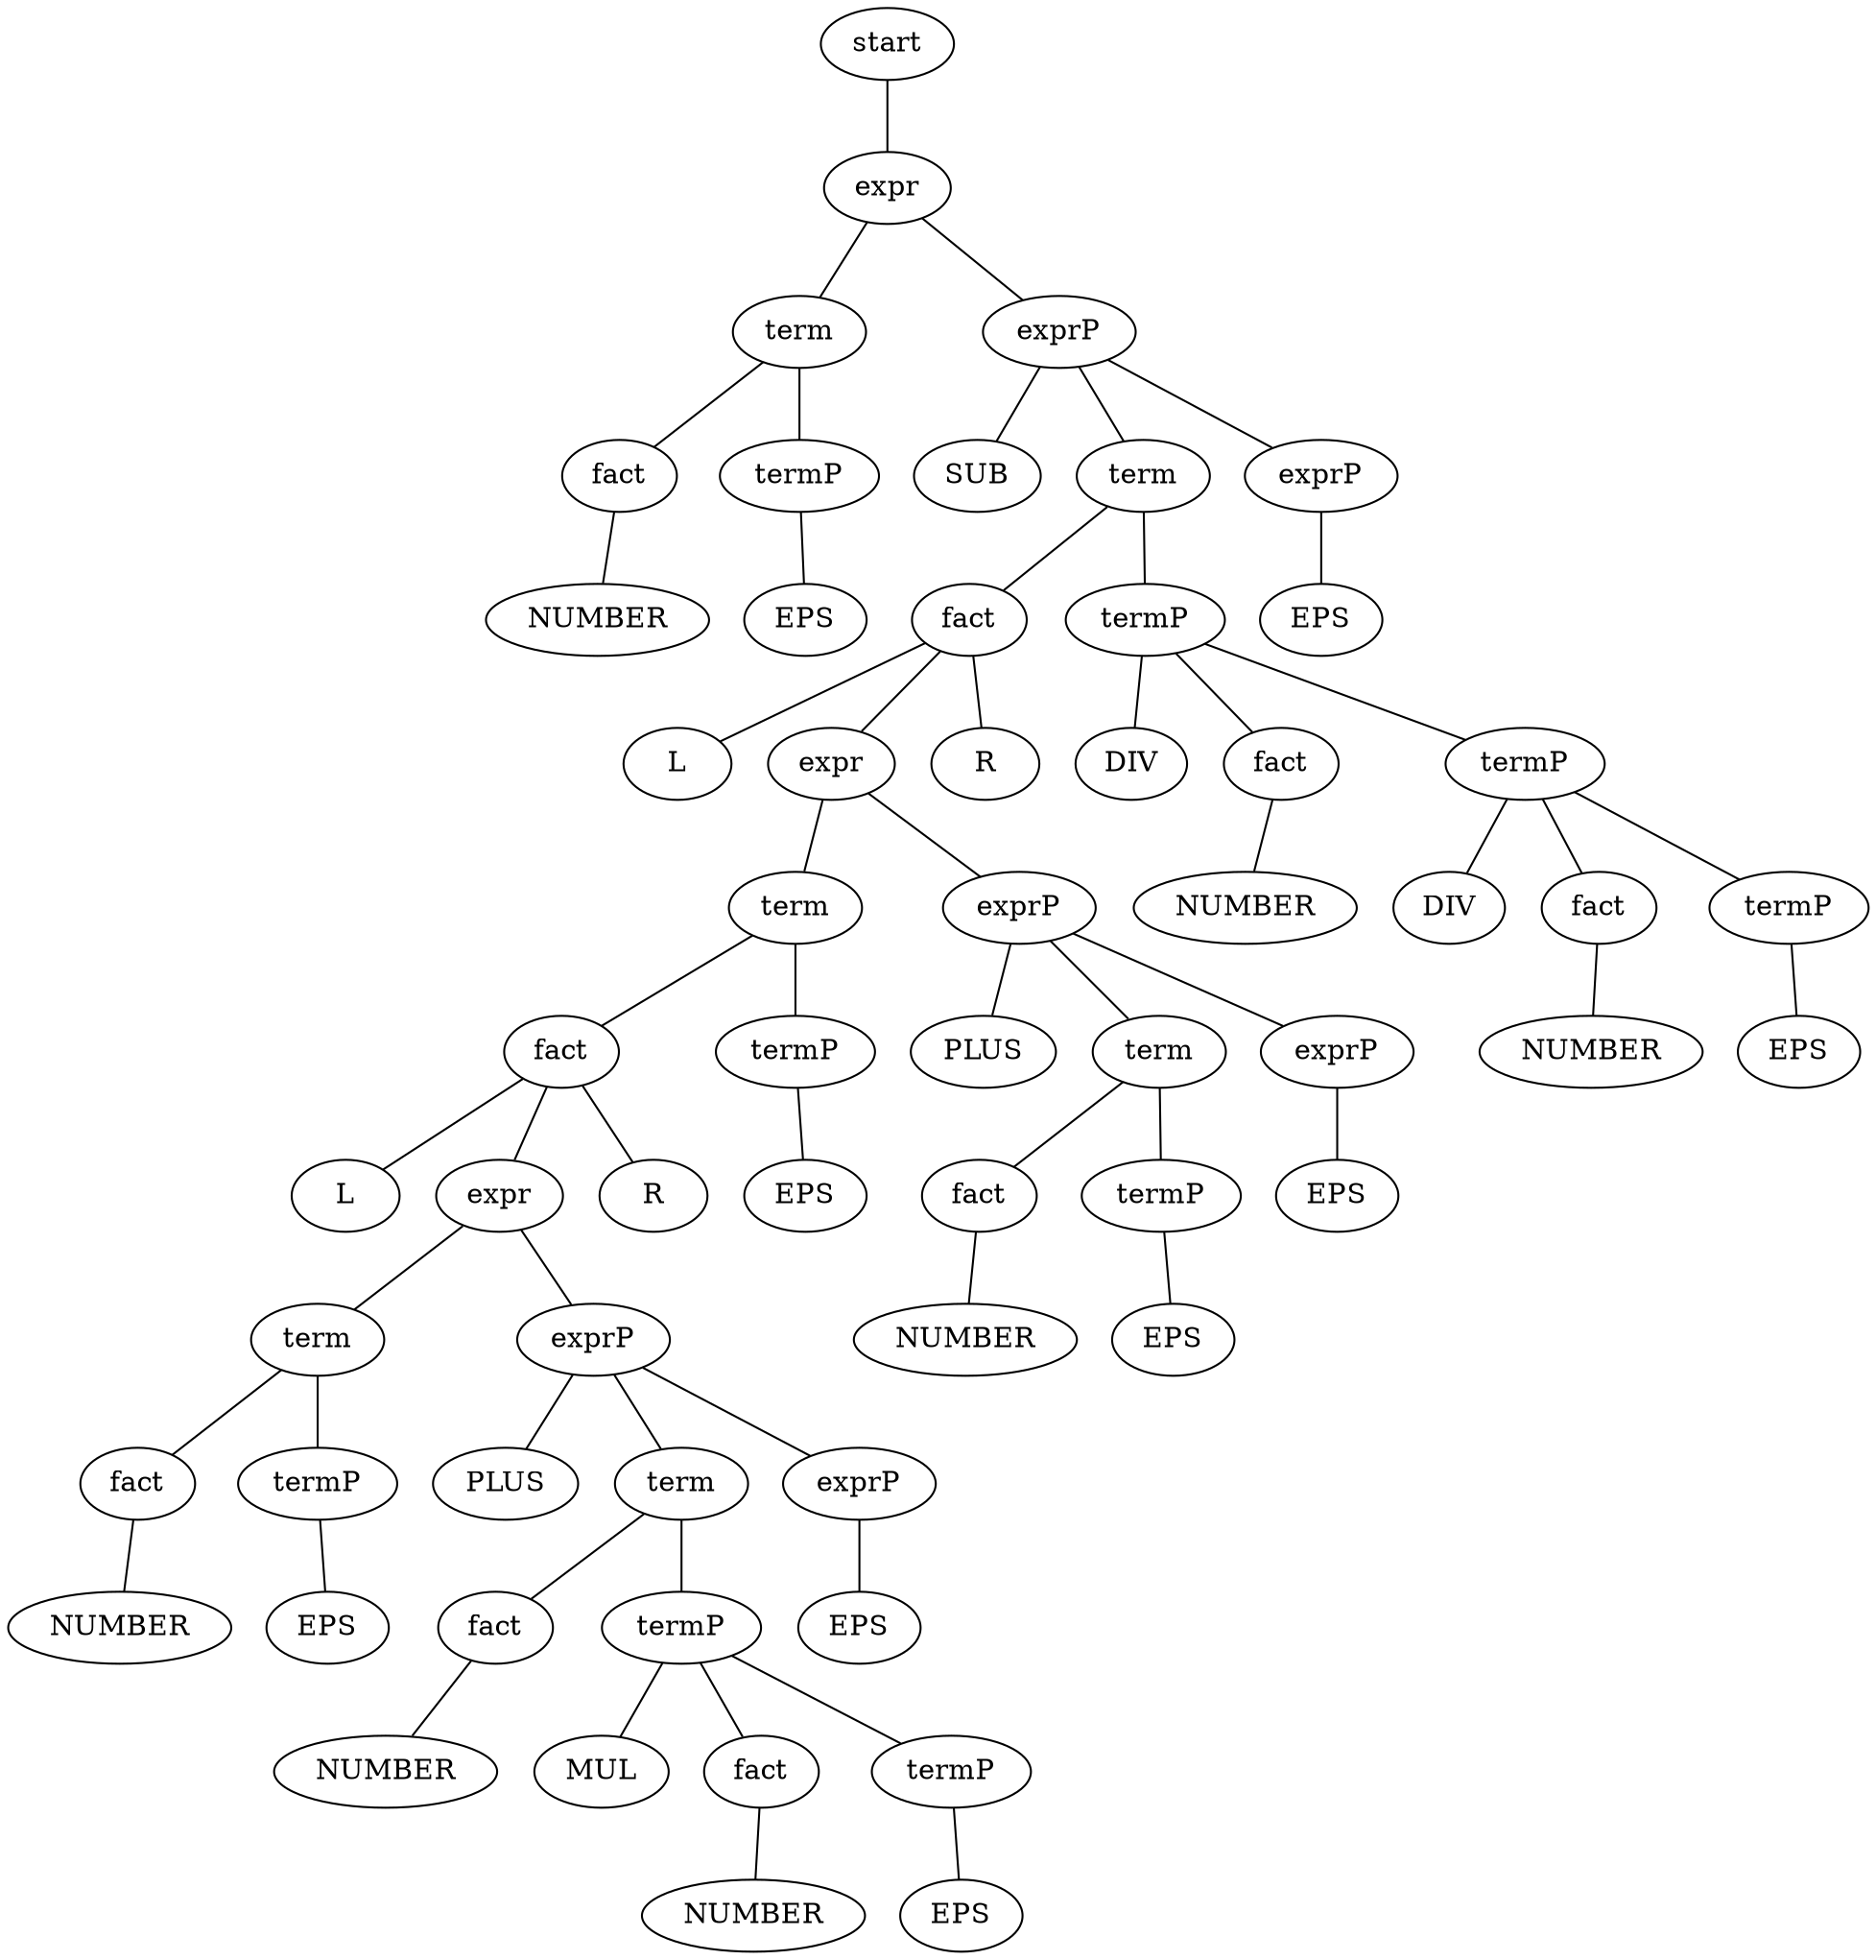 graph example {
a1 [label="start"];
a4 [label="expr"];
a16 [label="term"];
a64 [label="fact"];
a256 [label="NUMBER"];
a64 -- a256;
a16 -- a64;
a65 [label="termP"];
a260 [label="EPS"];
a65 -- a260;
a16 -- a65;
a4 -- a16;
a17 [label="exprP"];
a68 [label="SUB"];
a17 -- a68;
a69 [label="term"];
a276 [label="fact"];
a1104 [label="L"];
a276 -- a1104;
a1105 [label="expr"];
a4420 [label="term"];
a17680 [label="fact"];
a70720 [label="L"];
a17680 -- a70720;
a70721 [label="expr"];
a282884 [label="term"];
a1131536 [label="fact"];
a4526144 [label="NUMBER"];
a1131536 -- a4526144;
a282884 -- a1131536;
a1131537 [label="termP"];
a4526148 [label="EPS"];
a1131537 -- a4526148;
a282884 -- a1131537;
a70721 -- a282884;
a282885 [label="exprP"];
a1131540 [label="PLUS"];
a282885 -- a1131540;
a1131541 [label="term"];
a4526164 [label="fact"];
a18104656 [label="NUMBER"];
a4526164 -- a18104656;
a1131541 -- a4526164;
a4526165 [label="termP"];
a18104660 [label="MUL"];
a4526165 -- a18104660;
a18104661 [label="fact"];
a72418644 [label="NUMBER"];
a18104661 -- a72418644;
a4526165 -- a18104661;
a18104662 [label="termP"];
a72418648 [label="EPS"];
a18104662 -- a72418648;
a4526165 -- a18104662;
a1131541 -- a4526165;
a282885 -- a1131541;
a1131542 [label="exprP"];
a4526168 [label="EPS"];
a1131542 -- a4526168;
a282885 -- a1131542;
a70721 -- a282885;
a17680 -- a70721;
a70722 [label="R"];
a17680 -- a70722;
a4420 -- a17680;
a17681 [label="termP"];
a70724 [label="EPS"];
a17681 -- a70724;
a4420 -- a17681;
a1105 -- a4420;
a4421 [label="exprP"];
a17684 [label="PLUS"];
a4421 -- a17684;
a17685 [label="term"];
a70740 [label="fact"];
a282960 [label="NUMBER"];
a70740 -- a282960;
a17685 -- a70740;
a70741 [label="termP"];
a282964 [label="EPS"];
a70741 -- a282964;
a17685 -- a70741;
a4421 -- a17685;
a17686 [label="exprP"];
a70744 [label="EPS"];
a17686 -- a70744;
a4421 -- a17686;
a1105 -- a4421;
a276 -- a1105;
a1106 [label="R"];
a276 -- a1106;
a69 -- a276;
a277 [label="termP"];
a1108 [label="DIV"];
a277 -- a1108;
a1109 [label="fact"];
a4436 [label="NUMBER"];
a1109 -- a4436;
a277 -- a1109;
a1110 [label="termP"];
a4440 [label="DIV"];
a1110 -- a4440;
a4441 [label="fact"];
a17764 [label="NUMBER"];
a4441 -- a17764;
a1110 -- a4441;
a4442 [label="termP"];
a17768 [label="EPS"];
a4442 -- a17768;
a1110 -- a4442;
a277 -- a1110;
a69 -- a277;
a17 -- a69;
a70 [label="exprP"];
a280 [label="EPS"];
a70 -- a280;
a17 -- a70;
a4 -- a17;
a1 -- a4;
}